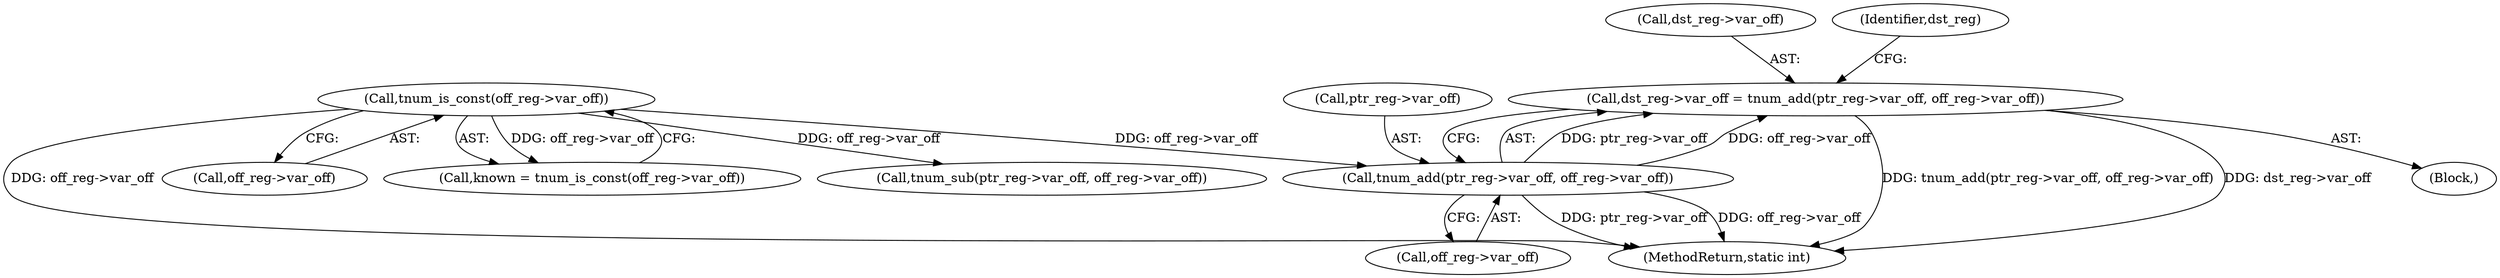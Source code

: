 digraph "0_linux_bb7f0f989ca7de1153bd128a40a71709e339fa03@pointer" {
"1000491" [label="(Call,dst_reg->var_off = tnum_add(ptr_reg->var_off, off_reg->var_off))"];
"1000495" [label="(Call,tnum_add(ptr_reg->var_off, off_reg->var_off))"];
"1000131" [label="(Call,tnum_is_const(off_reg->var_off))"];
"1000499" [label="(Call,off_reg->var_off)"];
"1000492" [label="(Call,dst_reg->var_off)"];
"1000797" [label="(MethodReturn,static int)"];
"1000131" [label="(Call,tnum_is_const(off_reg->var_off))"];
"1000496" [label="(Call,ptr_reg->var_off)"];
"1000132" [label="(Call,off_reg->var_off)"];
"1000352" [label="(Block,)"];
"1000504" [label="(Identifier,dst_reg)"];
"1000491" [label="(Call,dst_reg->var_off = tnum_add(ptr_reg->var_off, off_reg->var_off))"];
"1000129" [label="(Call,known = tnum_is_const(off_reg->var_off))"];
"1000495" [label="(Call,tnum_add(ptr_reg->var_off, off_reg->var_off))"];
"1000704" [label="(Call,tnum_sub(ptr_reg->var_off, off_reg->var_off))"];
"1000491" -> "1000352"  [label="AST: "];
"1000491" -> "1000495"  [label="CFG: "];
"1000492" -> "1000491"  [label="AST: "];
"1000495" -> "1000491"  [label="AST: "];
"1000504" -> "1000491"  [label="CFG: "];
"1000491" -> "1000797"  [label="DDG: tnum_add(ptr_reg->var_off, off_reg->var_off)"];
"1000491" -> "1000797"  [label="DDG: dst_reg->var_off"];
"1000495" -> "1000491"  [label="DDG: ptr_reg->var_off"];
"1000495" -> "1000491"  [label="DDG: off_reg->var_off"];
"1000495" -> "1000499"  [label="CFG: "];
"1000496" -> "1000495"  [label="AST: "];
"1000499" -> "1000495"  [label="AST: "];
"1000495" -> "1000797"  [label="DDG: ptr_reg->var_off"];
"1000495" -> "1000797"  [label="DDG: off_reg->var_off"];
"1000131" -> "1000495"  [label="DDG: off_reg->var_off"];
"1000131" -> "1000129"  [label="AST: "];
"1000131" -> "1000132"  [label="CFG: "];
"1000132" -> "1000131"  [label="AST: "];
"1000129" -> "1000131"  [label="CFG: "];
"1000131" -> "1000797"  [label="DDG: off_reg->var_off"];
"1000131" -> "1000129"  [label="DDG: off_reg->var_off"];
"1000131" -> "1000704"  [label="DDG: off_reg->var_off"];
}

